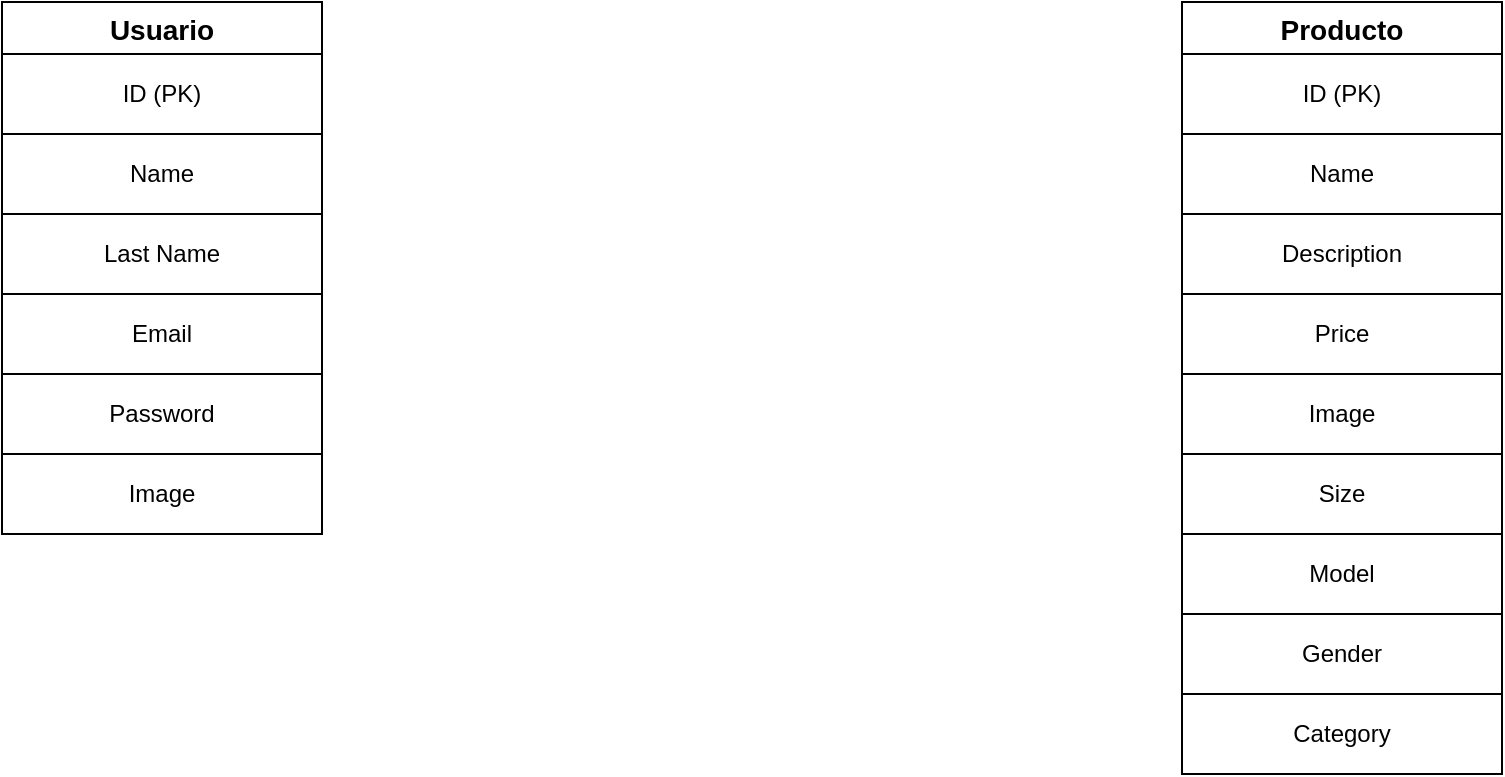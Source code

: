 <mxfile version="15.1.0" type="github"><diagram id="HsdGaq2Zl4ZOiOY-7EA-" name="Page-1"><mxGraphModel dx="933" dy="625" grid="1" gridSize="10" guides="1" tooltips="1" connect="1" arrows="1" fold="1" page="1" pageScale="1" pageWidth="827" pageHeight="1169" math="0" shadow="0"><root><mxCell id="0"/><mxCell id="1" parent="0"/><mxCell id="O1JREa9GMAphuSxZe9ef-1" value="Usuario" style="swimlane;fontStyle=1;childLayout=stackLayout;horizontal=1;startSize=26;horizontalStack=0;resizeParent=1;resizeParentMax=0;resizeLast=0;collapsible=1;marginBottom=0;align=center;fontSize=14;" vertex="1" parent="1"><mxGeometry x="40" y="40" width="160" height="266" as="geometry"/></mxCell><mxCell id="O1JREa9GMAphuSxZe9ef-17" value="&lt;span style=&quot;text-align: left&quot;&gt;ID (PK)&lt;/span&gt;" style="whiteSpace=wrap;html=1;align=center;" vertex="1" parent="O1JREa9GMAphuSxZe9ef-1"><mxGeometry y="26" width="160" height="40" as="geometry"/></mxCell><mxCell id="O1JREa9GMAphuSxZe9ef-18" value="&lt;span style=&quot;text-align: left&quot;&gt;Name&lt;/span&gt;" style="whiteSpace=wrap;html=1;align=center;" vertex="1" parent="O1JREa9GMAphuSxZe9ef-1"><mxGeometry y="66" width="160" height="40" as="geometry"/></mxCell><mxCell id="O1JREa9GMAphuSxZe9ef-13" value="Last Name" style="whiteSpace=wrap;html=1;align=center;" vertex="1" parent="O1JREa9GMAphuSxZe9ef-1"><mxGeometry y="106" width="160" height="40" as="geometry"/></mxCell><mxCell id="O1JREa9GMAphuSxZe9ef-14" value="Email" style="whiteSpace=wrap;html=1;align=center;" vertex="1" parent="O1JREa9GMAphuSxZe9ef-1"><mxGeometry y="146" width="160" height="40" as="geometry"/></mxCell><mxCell id="O1JREa9GMAphuSxZe9ef-15" value="Password" style="whiteSpace=wrap;html=1;align=center;" vertex="1" parent="O1JREa9GMAphuSxZe9ef-1"><mxGeometry y="186" width="160" height="40" as="geometry"/></mxCell><mxCell id="O1JREa9GMAphuSxZe9ef-19" value="Image" style="whiteSpace=wrap;html=1;align=center;" vertex="1" parent="O1JREa9GMAphuSxZe9ef-1"><mxGeometry y="226" width="160" height="40" as="geometry"/></mxCell><mxCell id="O1JREa9GMAphuSxZe9ef-20" value="Producto" style="swimlane;fontStyle=1;childLayout=stackLayout;horizontal=1;startSize=26;horizontalStack=0;resizeParent=1;resizeParentMax=0;resizeLast=0;collapsible=1;marginBottom=0;align=center;fontSize=14;" vertex="1" parent="1"><mxGeometry x="630" y="40" width="160" height="386" as="geometry"/></mxCell><mxCell id="O1JREa9GMAphuSxZe9ef-30" value="ID (PK)" style="whiteSpace=wrap;html=1;align=center;" vertex="1" parent="O1JREa9GMAphuSxZe9ef-20"><mxGeometry y="26" width="160" height="40" as="geometry"/></mxCell><mxCell id="O1JREa9GMAphuSxZe9ef-24" value="Name" style="whiteSpace=wrap;html=1;align=center;" vertex="1" parent="O1JREa9GMAphuSxZe9ef-20"><mxGeometry y="66" width="160" height="40" as="geometry"/></mxCell><mxCell id="O1JREa9GMAphuSxZe9ef-25" value="Description" style="whiteSpace=wrap;html=1;align=center;" vertex="1" parent="O1JREa9GMAphuSxZe9ef-20"><mxGeometry y="106" width="160" height="40" as="geometry"/></mxCell><mxCell id="O1JREa9GMAphuSxZe9ef-26" value="Price" style="whiteSpace=wrap;html=1;align=center;" vertex="1" parent="O1JREa9GMAphuSxZe9ef-20"><mxGeometry y="146" width="160" height="40" as="geometry"/></mxCell><mxCell id="O1JREa9GMAphuSxZe9ef-33" value="Image" style="whiteSpace=wrap;html=1;align=center;" vertex="1" parent="O1JREa9GMAphuSxZe9ef-20"><mxGeometry y="186" width="160" height="40" as="geometry"/></mxCell><mxCell id="O1JREa9GMAphuSxZe9ef-31" value="Size" style="whiteSpace=wrap;html=1;align=center;" vertex="1" parent="O1JREa9GMAphuSxZe9ef-20"><mxGeometry y="226" width="160" height="40" as="geometry"/></mxCell><mxCell id="O1JREa9GMAphuSxZe9ef-29" value="Model" style="whiteSpace=wrap;html=1;align=center;" vertex="1" parent="O1JREa9GMAphuSxZe9ef-20"><mxGeometry y="266" width="160" height="40" as="geometry"/></mxCell><mxCell id="O1JREa9GMAphuSxZe9ef-27" value="Gender" style="whiteSpace=wrap;html=1;align=center;" vertex="1" parent="O1JREa9GMAphuSxZe9ef-20"><mxGeometry y="306" width="160" height="40" as="geometry"/></mxCell><mxCell id="O1JREa9GMAphuSxZe9ef-28" value="Category" style="whiteSpace=wrap;html=1;align=center;" vertex="1" parent="O1JREa9GMAphuSxZe9ef-20"><mxGeometry y="346" width="160" height="40" as="geometry"/></mxCell></root></mxGraphModel></diagram></mxfile>